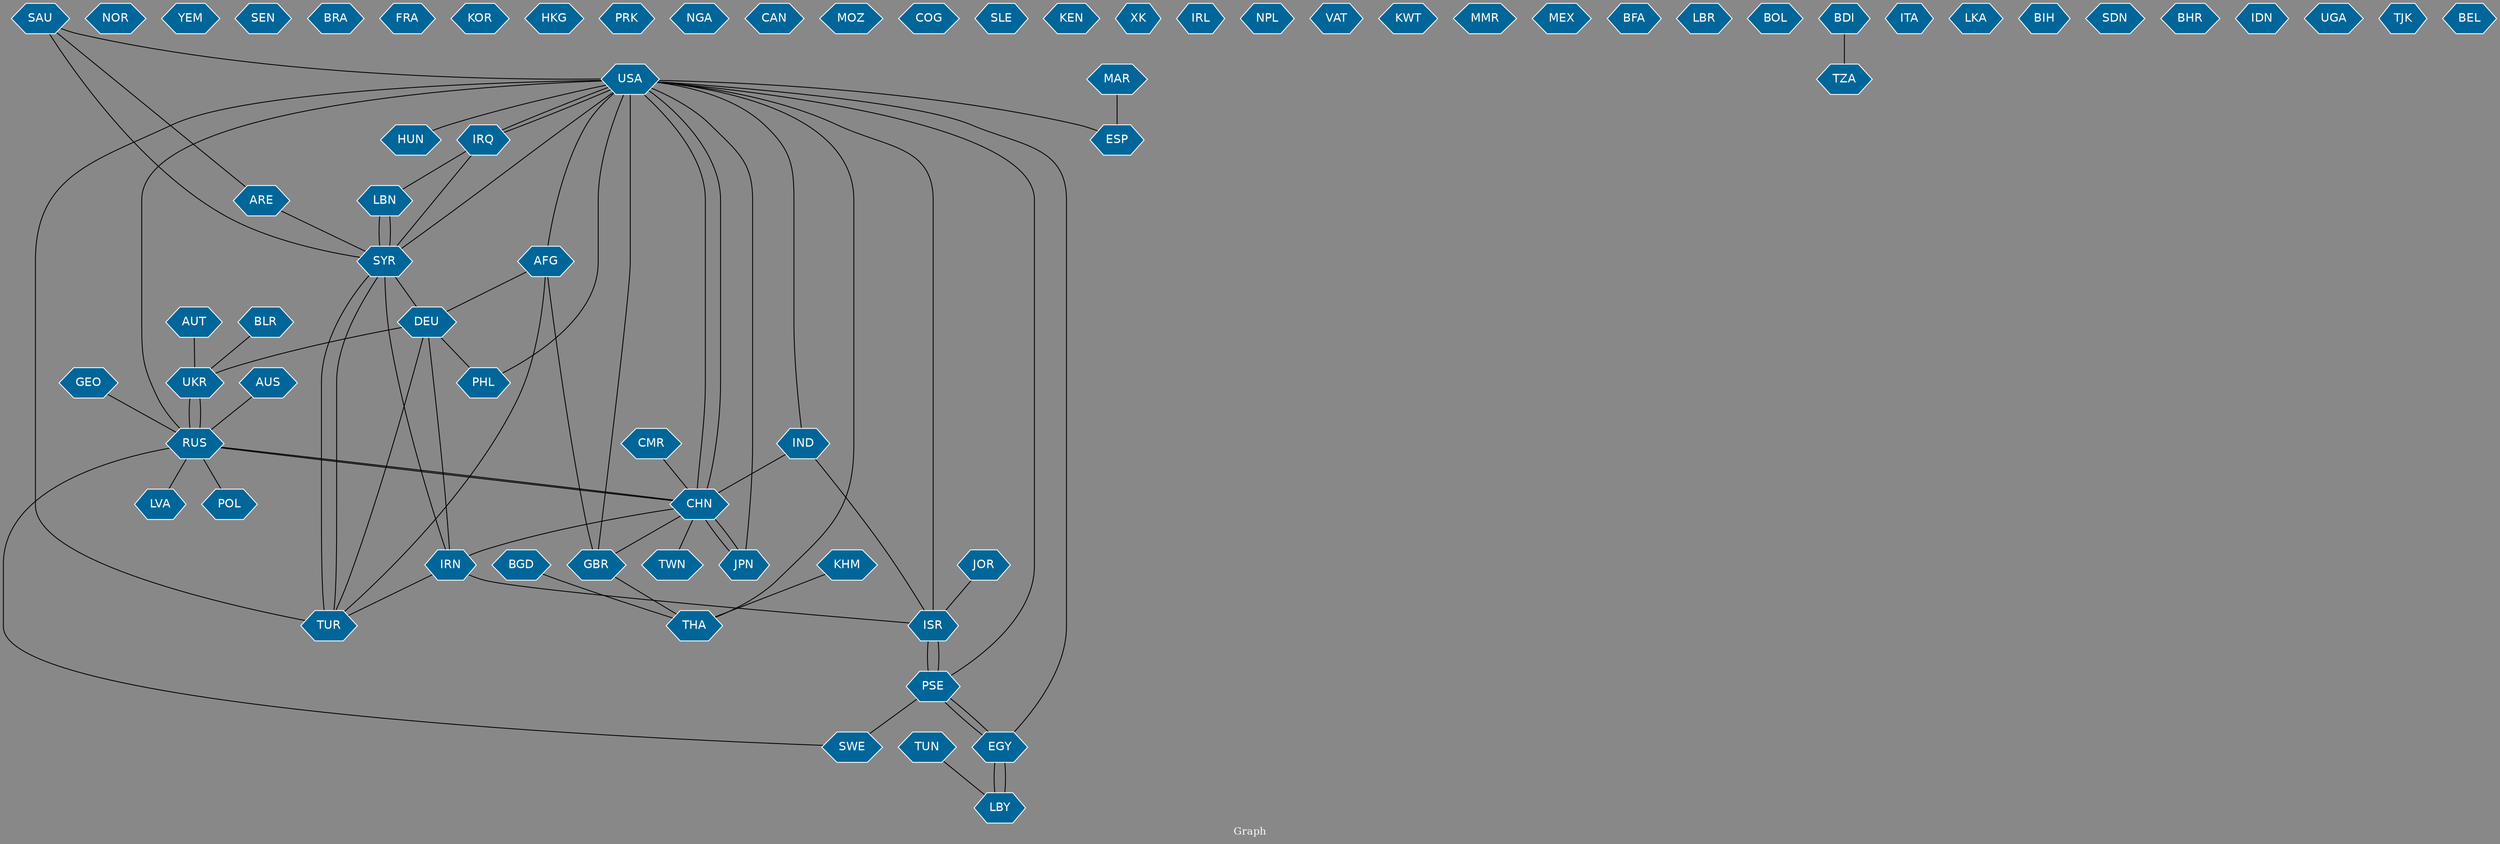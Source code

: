// Countries together in item graph
graph {
	graph [bgcolor="#888888" fontcolor=white fontsize=12 label="Graph" outputorder=edgesfirst overlap=prism]
	node [color=white fillcolor="#006699" fontcolor=white fontname=Helvetica shape=hexagon style=filled]
	edge [arrowhead=open color=black fontcolor=white fontname=Courier fontsize=12]
		USA [label=USA]
		SAU [label=SAU]
		GBR [label=GBR]
		NOR [label=NOR]
		RUS [label=RUS]
		PSE [label=PSE]
		YEM [label=YEM]
		DEU [label=DEU]
		UKR [label=UKR]
		SEN [label=SEN]
		IRQ [label=IRQ]
		POL [label=POL]
		IND [label=IND]
		JPN [label=JPN]
		CHN [label=CHN]
		BRA [label=BRA]
		THA [label=THA]
		FRA [label=FRA]
		SWE [label=SWE]
		SYR [label=SYR]
		LBN [label=LBN]
		KOR [label=KOR]
		IRN [label=IRN]
		PHL [label=PHL]
		AUT [label=AUT]
		HKG [label=HKG]
		PRK [label=PRK]
		TUR [label=TUR]
		NGA [label=NGA]
		BGD [label=BGD]
		ARE [label=ARE]
		CAN [label=CAN]
		AFG [label=AFG]
		LBY [label=LBY]
		MOZ [label=MOZ]
		COG [label=COG]
		TUN [label=TUN]
		SLE [label=SLE]
		KEN [label=KEN]
		XK [label=XK]
		BLR [label=BLR]
		IRL [label=IRL]
		NPL [label=NPL]
		VAT [label=VAT]
		EGY [label=EGY]
		KWT [label=KWT]
		ISR [label=ISR]
		MMR [label=MMR]
		MEX [label=MEX]
		BFA [label=BFA]
		MAR [label=MAR]
		ESP [label=ESP]
		AUS [label=AUS]
		LBR [label=LBR]
		BOL [label=BOL]
		HUN [label=HUN]
		BDI [label=BDI]
		TZA [label=TZA]
		ITA [label=ITA]
		LKA [label=LKA]
		BIH [label=BIH]
		SDN [label=SDN]
		BHR [label=BHR]
		IDN [label=IDN]
		UGA [label=UGA]
		TJK [label=TJK]
		LVA [label=LVA]
		JOR [label=JOR]
		TWN [label=TWN]
		BEL [label=BEL]
		GEO [label=GEO]
		CMR [label=CMR]
		KHM [label=KHM]
			PSE -- SWE [weight=2]
			IND -- ISR [weight=1]
			SYR -- USA [weight=2]
			DEU -- UKR [weight=1]
			TUR -- SYR [weight=1]
			ISR -- PSE [weight=2]
			USA -- AFG [weight=1]
			UKR -- RUS [weight=5]
			JPN -- USA [weight=2]
			USA -- HUN [weight=1]
			AFG -- TUR [weight=1]
			CHN -- USA [weight=2]
			DEU -- PHL [weight=1]
			SYR -- DEU [weight=1]
			RUS -- LVA [weight=1]
			EGY -- PSE [weight=1]
			CHN -- GBR [weight=1]
			IRQ -- USA [weight=1]
			PSE -- USA [weight=1]
			CHN -- IRN [weight=1]
			IRN -- TUR [weight=1]
			AUS -- RUS [weight=1]
			SYR -- IRQ [weight=1]
			SWE -- RUS [weight=1]
			KHM -- THA [weight=1]
			CHN -- TWN [weight=1]
			AFG -- GBR [weight=2]
			USA -- IND [weight=1]
			IRQ -- LBN [weight=1]
			CMR -- CHN [weight=1]
			MAR -- ESP [weight=1]
			PSE -- EGY [weight=1]
			DEU -- TUR [weight=1]
			PHL -- USA [weight=3]
			TUN -- LBY [weight=1]
			USA -- IRQ [weight=1]
			BLR -- UKR [weight=1]
			IRN -- DEU [weight=1]
			RUS -- POL [weight=1]
			RUS -- USA [weight=1]
			CHN -- RUS [weight=1]
			CHN -- JPN [weight=3]
			RUS -- CHN [weight=2]
			LBN -- SYR [weight=1]
			RUS -- UKR [weight=2]
			IRN -- ISR [weight=1]
			SYR -- TUR [weight=1]
			PSE -- ISR [weight=2]
			USA -- ESP [weight=1]
			SYR -- LBN [weight=1]
			ISR -- USA [weight=1]
			AUT -- UKR [weight=1]
			USA -- CHN [weight=3]
			JPN -- CHN [weight=1]
			EGY -- USA [weight=1]
			LBY -- EGY [weight=1]
			SAU -- ARE [weight=1]
			IND -- CHN [weight=2]
			USA -- THA [weight=1]
			EGY -- LBY [weight=1]
			TUR -- USA [weight=2]
			GBR -- THA [weight=1]
			BGD -- THA [weight=1]
			SAU -- SYR [weight=1]
			SYR -- IRN [weight=1]
			GBR -- USA [weight=1]
			BDI -- TZA [weight=1]
			JOR -- ISR [weight=1]
			ARE -- SYR [weight=1]
			AFG -- DEU [weight=1]
			GEO -- RUS [weight=1]
			SAU -- USA [weight=1]
}